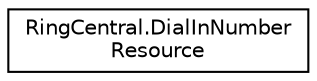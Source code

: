 digraph "Graphical Class Hierarchy"
{
 // LATEX_PDF_SIZE
  edge [fontname="Helvetica",fontsize="10",labelfontname="Helvetica",labelfontsize="10"];
  node [fontname="Helvetica",fontsize="10",shape=record];
  rankdir="LR";
  Node0 [label="RingCentral.DialInNumber\lResource",height=0.2,width=0.4,color="black", fillcolor="white", style="filled",URL="$classRingCentral_1_1DialInNumberResource.html",tooltip=" "];
}
